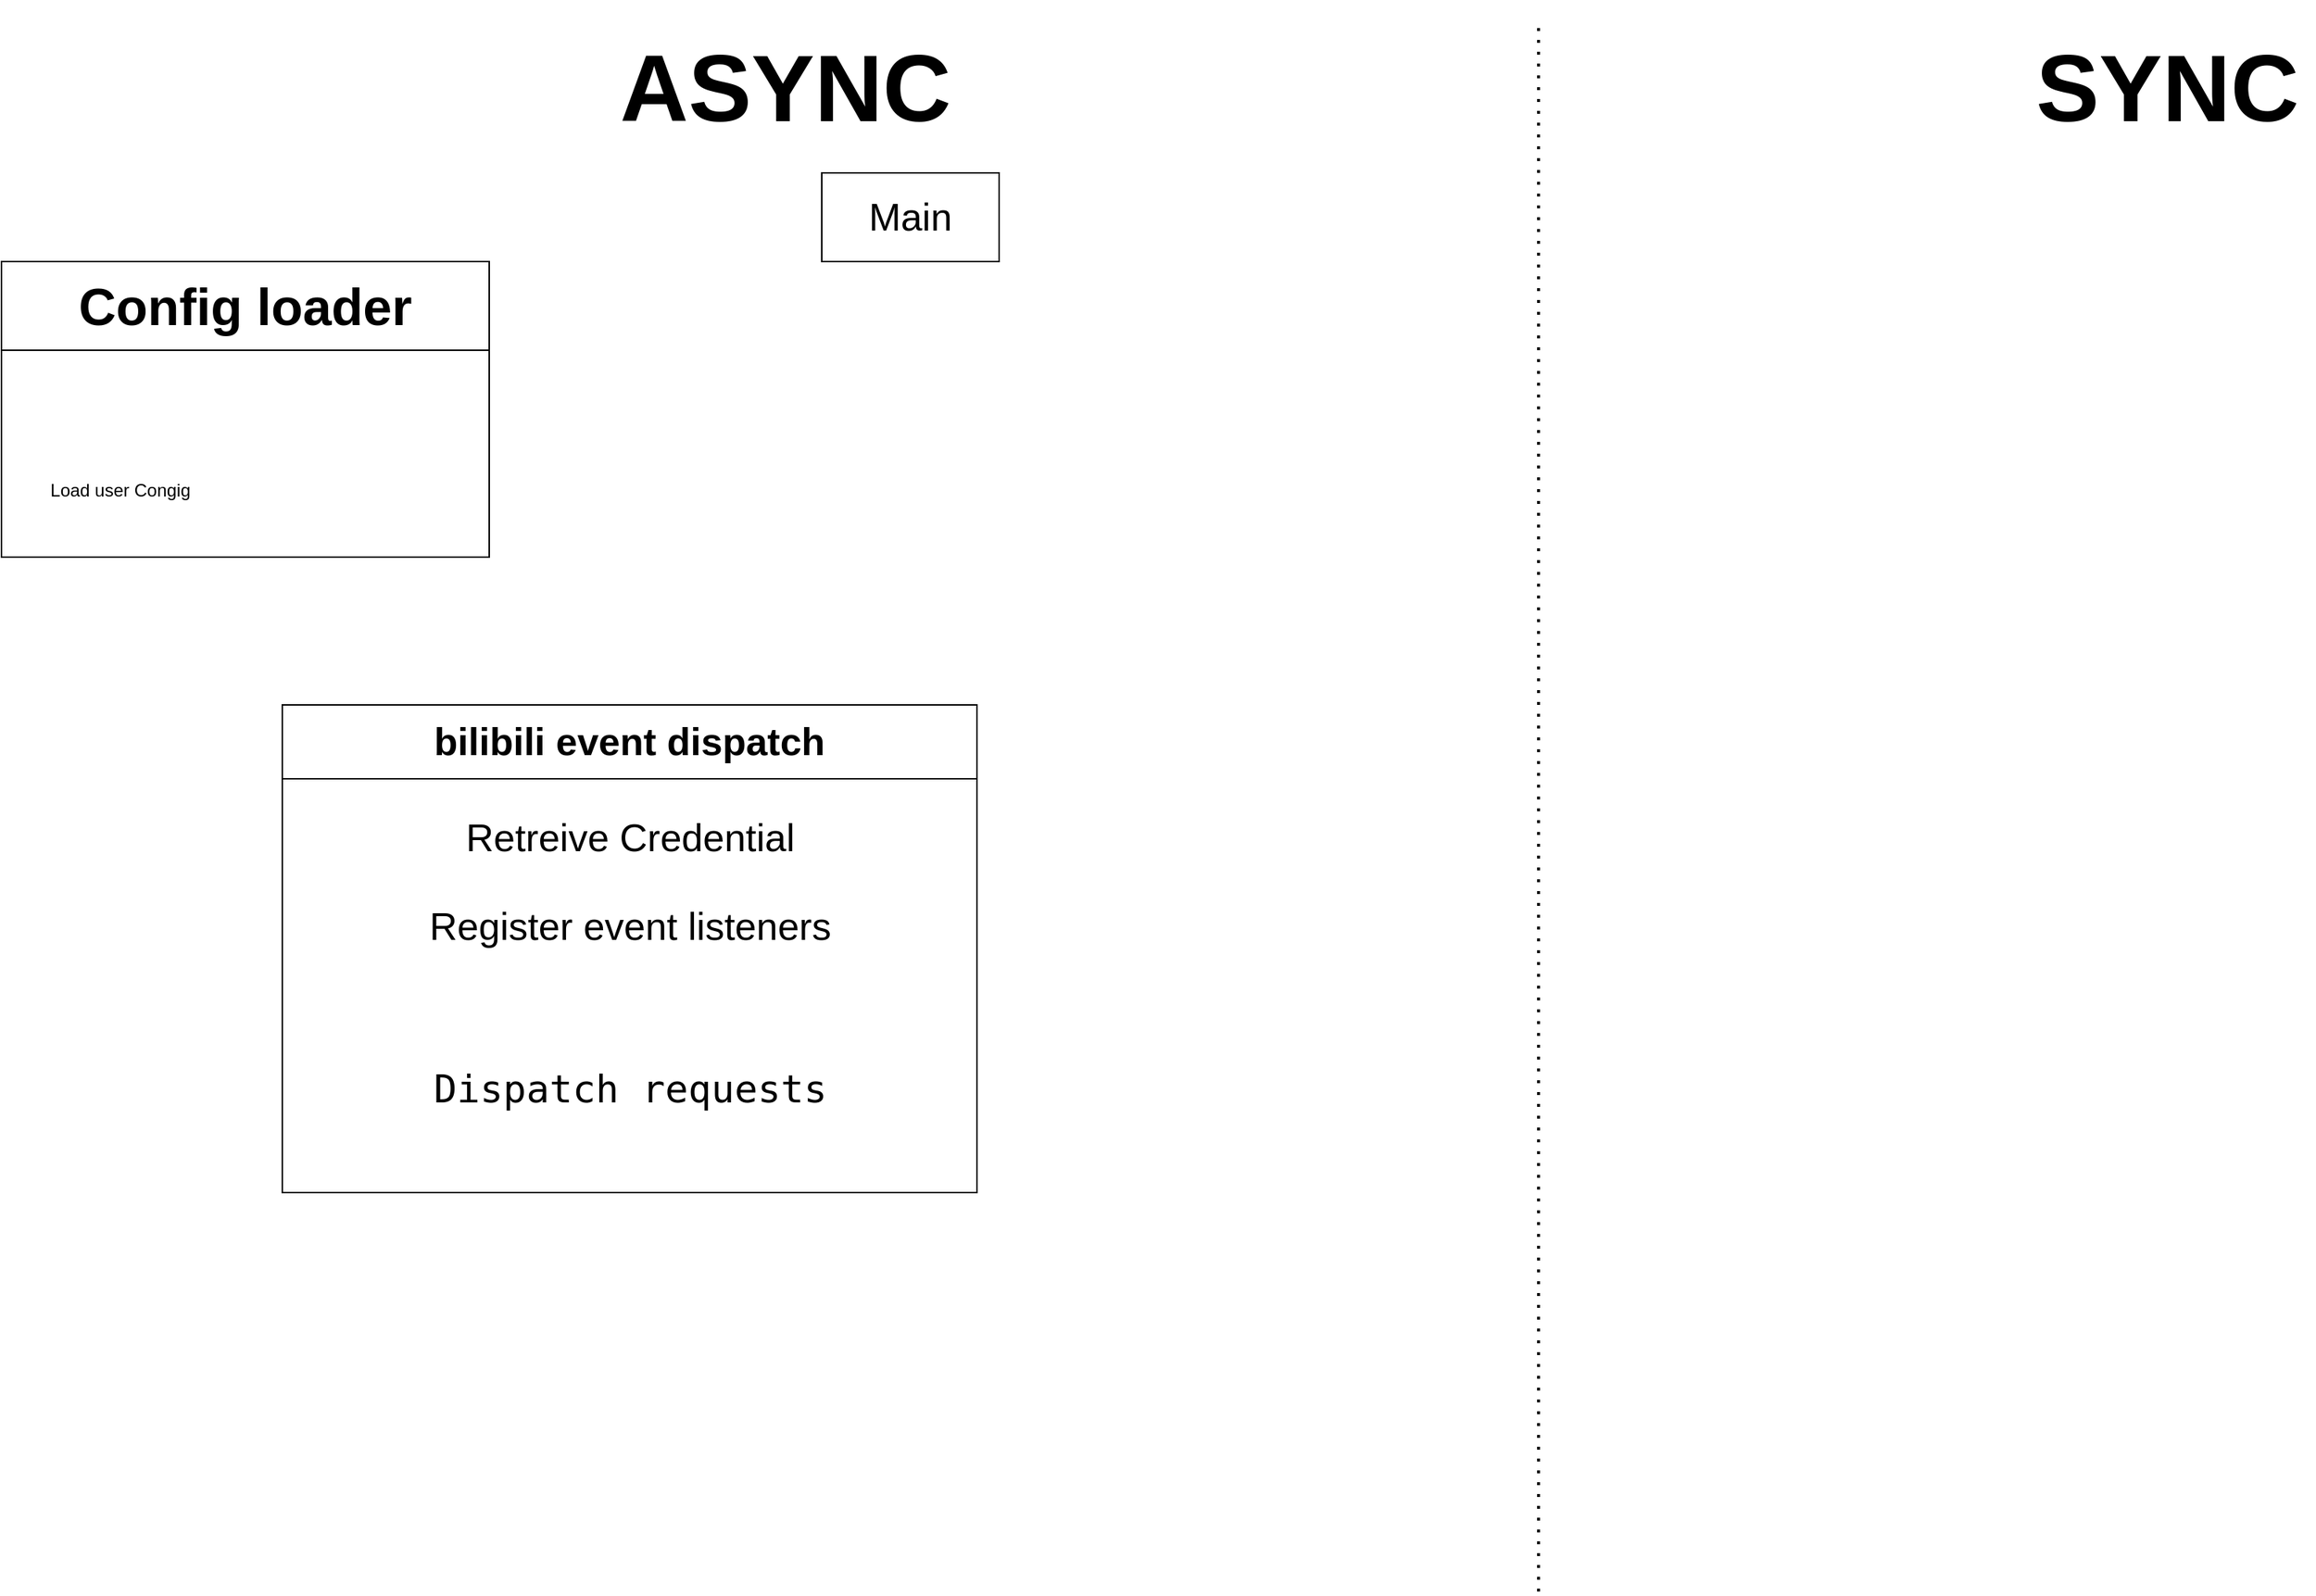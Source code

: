 <mxfile version="24.8.4">
  <diagram name="Page-1" id="XpBiJVX6laOag9ZCDTkH">
    <mxGraphModel dx="3274" dy="1684" grid="1" gridSize="10" guides="1" tooltips="1" connect="1" arrows="1" fold="1" page="1" pageScale="1" pageWidth="850" pageHeight="1100" math="0" shadow="0">
      <root>
        <mxCell id="0" />
        <mxCell id="1" parent="0" />
        <mxCell id="3zkTELs3RWdH-sz4RV-8-1" value="bilibili event dispatch" style="swimlane;whiteSpace=wrap;html=1;startSize=50;spacing=2;fontSize=26;" vertex="1" parent="1">
          <mxGeometry x="-850" y="490" width="470" height="330" as="geometry" />
        </mxCell>
        <mxCell id="3zkTELs3RWdH-sz4RV-8-2" value="Retreive Credential" style="text;html=1;align=center;verticalAlign=middle;resizable=0;points=[];autosize=1;strokeColor=none;fillColor=none;spacing=2;fontSize=26;" vertex="1" parent="3zkTELs3RWdH-sz4RV-8-1">
          <mxGeometry x="110" y="70" width="250" height="40" as="geometry" />
        </mxCell>
        <mxCell id="3zkTELs3RWdH-sz4RV-8-3" value="Register event listeners" style="text;html=1;align=center;verticalAlign=middle;resizable=0;points=[];autosize=1;strokeColor=none;fillColor=none;spacing=2;fontSize=26;" vertex="1" parent="3zkTELs3RWdH-sz4RV-8-1">
          <mxGeometry x="85" y="130" width="300" height="40" as="geometry" />
        </mxCell>
        <mxCell id="3zkTELs3RWdH-sz4RV-8-5" value="&lt;pre style=&quot;font-size: 26px;&quot;&gt;Dispatch requests&lt;/pre&gt;" style="text;html=1;align=center;verticalAlign=middle;resizable=0;points=[];autosize=1;strokeColor=none;fillColor=none;spacing=2;fontSize=26;" vertex="1" parent="3zkTELs3RWdH-sz4RV-8-1">
          <mxGeometry x="100" y="210" width="270" height="100" as="geometry" />
        </mxCell>
        <mxCell id="3zkTELs3RWdH-sz4RV-8-4" value="Main" style="whiteSpace=wrap;html=1;spacing=2;fontSize=26;" vertex="1" parent="1">
          <mxGeometry x="-485" y="130" width="120" height="60" as="geometry" />
        </mxCell>
        <mxCell id="3zkTELs3RWdH-sz4RV-8-6" value="" style="endArrow=none;dashed=1;html=1;dashPattern=1 3;strokeWidth=2;rounded=0;" edge="1" parent="1">
          <mxGeometry width="50" height="50" relative="1" as="geometry">
            <mxPoint y="1090" as="sourcePoint" />
            <mxPoint y="30" as="targetPoint" />
          </mxGeometry>
        </mxCell>
        <mxCell id="3zkTELs3RWdH-sz4RV-8-9" value="&lt;h1&gt;&lt;font style=&quot;font-size: 64px;&quot;&gt;ASYNC&lt;/font&gt;&lt;/h1&gt;" style="text;html=1;align=center;verticalAlign=middle;resizable=0;points=[];autosize=1;strokeColor=none;fillColor=none;" vertex="1" parent="1">
          <mxGeometry x="-635" y="13" width="250" height="120" as="geometry" />
        </mxCell>
        <mxCell id="3zkTELs3RWdH-sz4RV-8-10" value="&lt;h1&gt;&lt;font style=&quot;font-size: 64px;&quot;&gt;SYNC&lt;/font&gt;&lt;/h1&gt;" style="text;html=1;align=center;verticalAlign=middle;resizable=0;points=[];autosize=1;strokeColor=none;fillColor=none;" vertex="1" parent="1">
          <mxGeometry x="325" y="13" width="200" height="120" as="geometry" />
        </mxCell>
        <mxCell id="3zkTELs3RWdH-sz4RV-8-11" value="&lt;font style=&quot;font-size: 35px;&quot;&gt;Config loader&lt;/font&gt;" style="swimlane;whiteSpace=wrap;html=1;startSize=60;" vertex="1" parent="1">
          <mxGeometry x="-1040" y="190" width="330" height="200" as="geometry" />
        </mxCell>
        <mxCell id="3zkTELs3RWdH-sz4RV-8-12" value="Load user Congig" style="text;html=1;align=center;verticalAlign=middle;resizable=0;points=[];autosize=1;strokeColor=none;fillColor=none;" vertex="1" parent="3zkTELs3RWdH-sz4RV-8-11">
          <mxGeometry x="20" y="140" width="120" height="30" as="geometry" />
        </mxCell>
      </root>
    </mxGraphModel>
  </diagram>
</mxfile>

